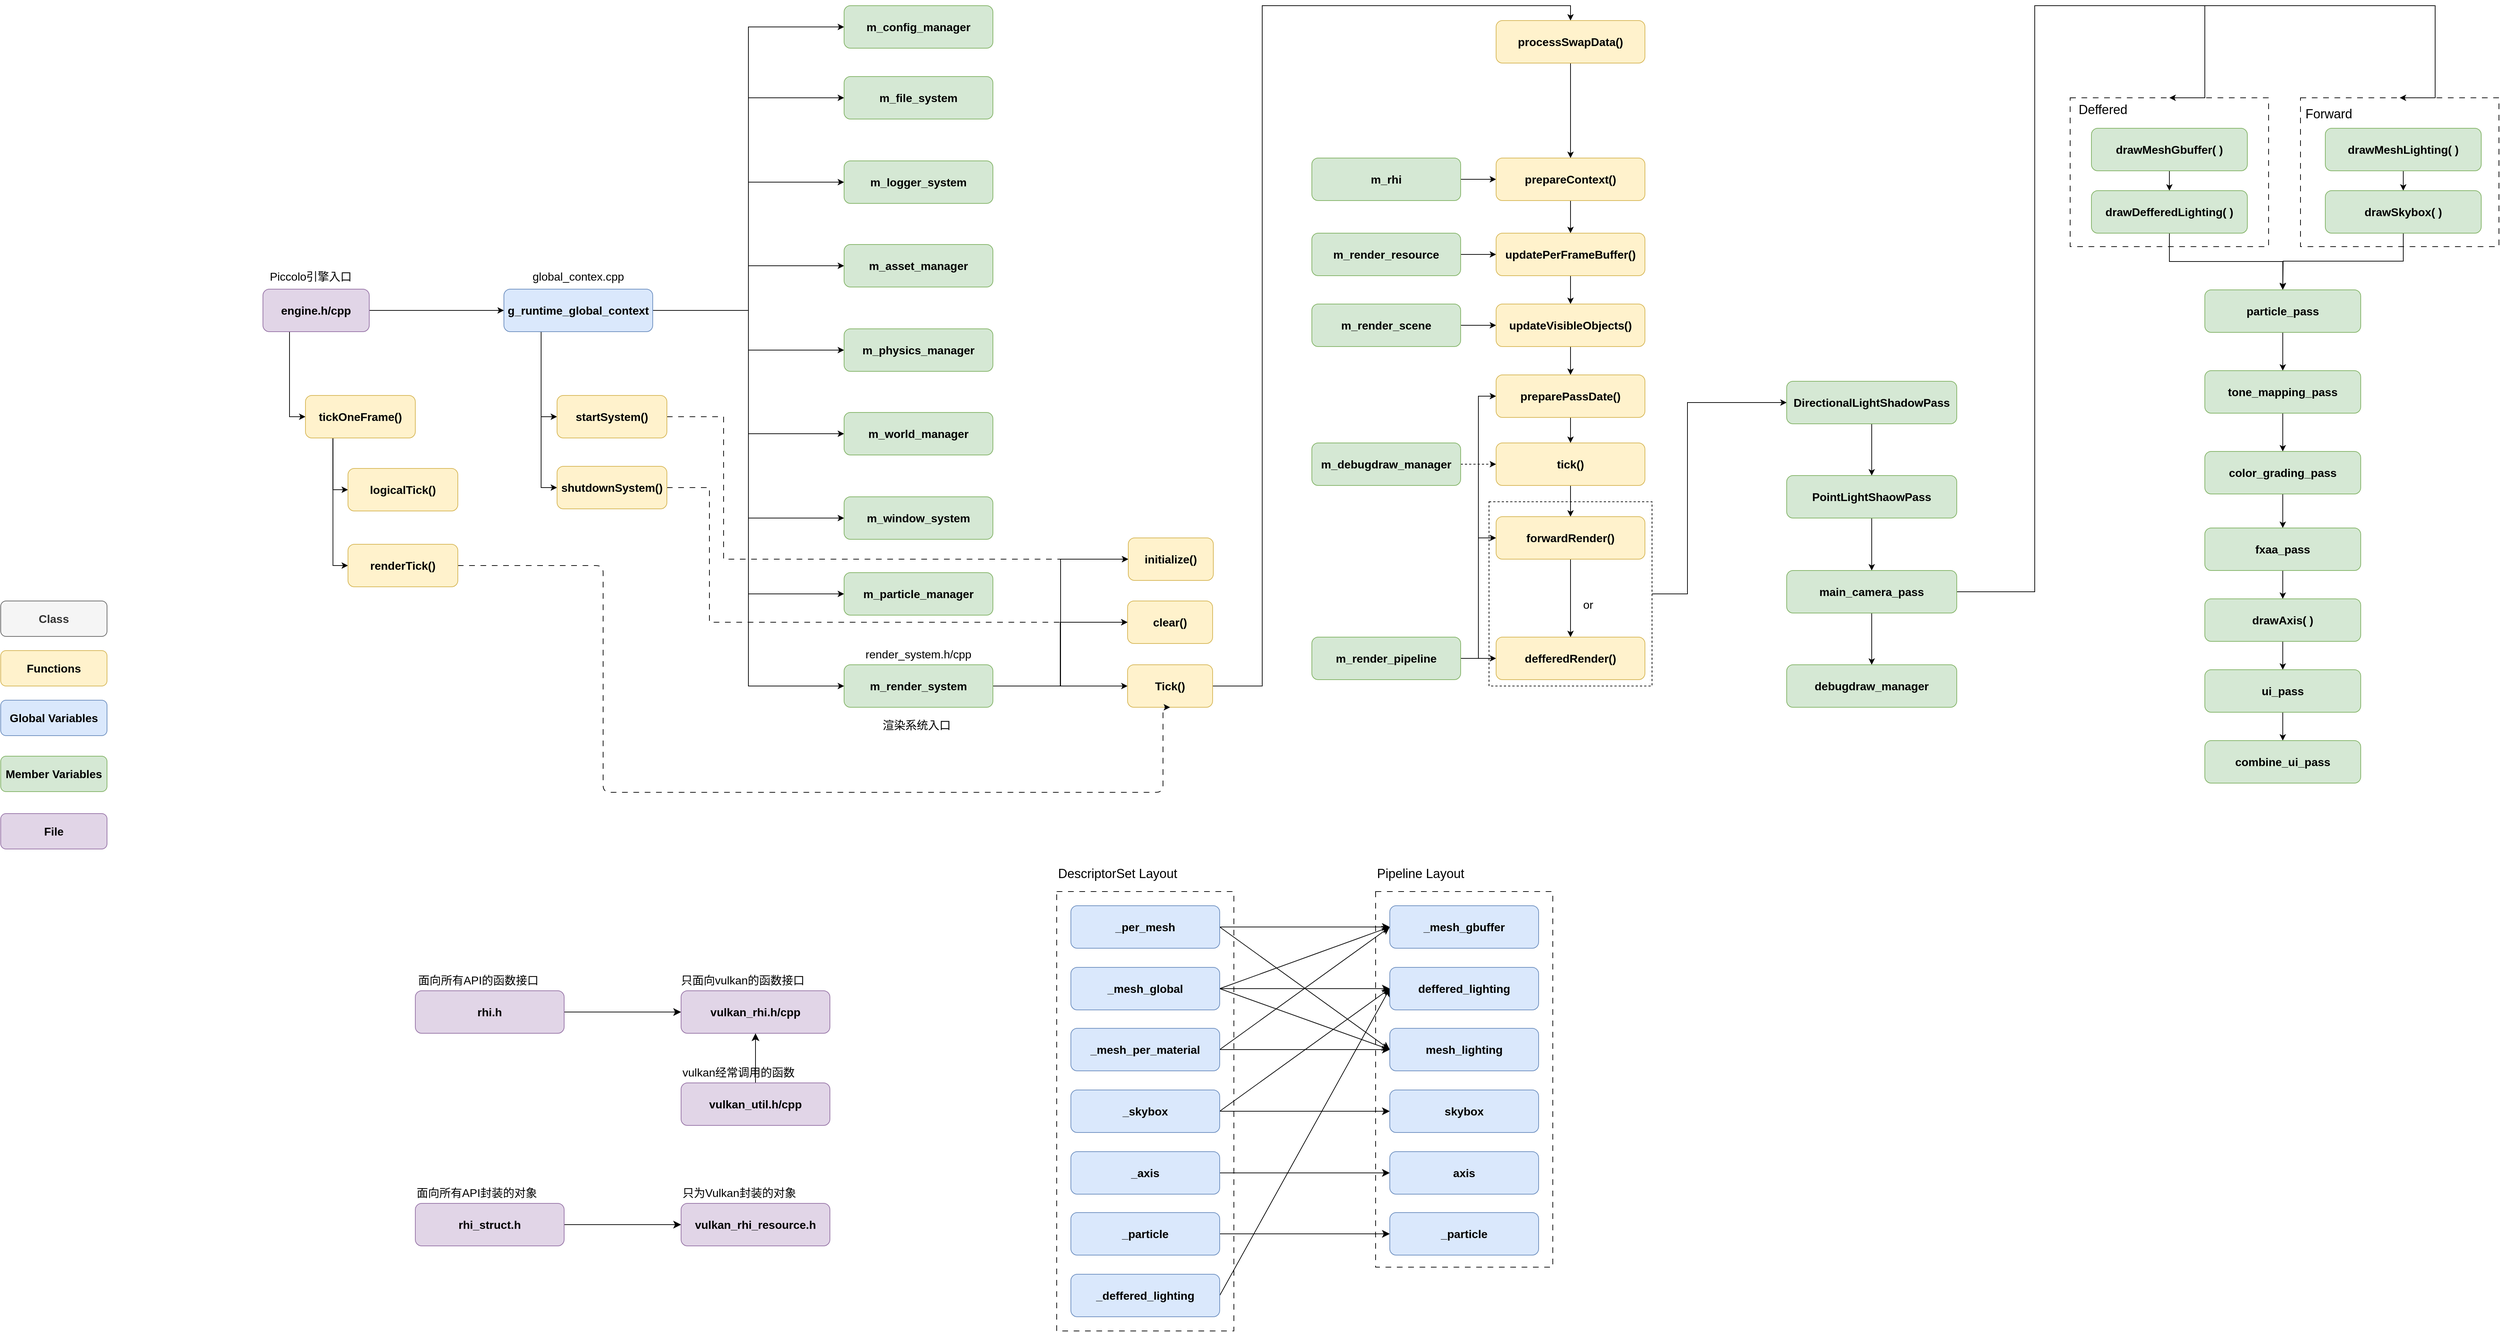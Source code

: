 <mxfile version="22.1.16" type="device">
  <diagram name="第 1 页" id="Am0wH2o192Em77mpzdUW">
    <mxGraphModel dx="1403" dy="1284" grid="1" gridSize="10" guides="1" tooltips="1" connect="1" arrows="1" fold="1" page="1" pageScale="1" pageWidth="827" pageHeight="1169" math="0" shadow="0">
      <root>
        <mxCell id="0" />
        <mxCell id="1" parent="0" />
        <mxCell id="yHAYQrB9C3ZelxVDnKD3-46" value="" style="rounded=0;whiteSpace=wrap;html=1;fontSize=16;fillColor=none;dashed=1;dashPattern=8 8;" parent="1" vertex="1">
          <mxGeometry x="2350" y="240" width="280" height="210" as="geometry" />
        </mxCell>
        <mxCell id="yHAYQrB9C3ZelxVDnKD3-29" value="" style="rounded=0;whiteSpace=wrap;html=1;fontSize=16;fillColor=none;dashed=1;dashPattern=8 8;" parent="1" vertex="1">
          <mxGeometry x="920" y="1360" width="250" height="620" as="geometry" />
        </mxCell>
        <mxCell id="yHAYQrB9C3ZelxVDnKD3-30" value="" style="rounded=0;whiteSpace=wrap;html=1;fontSize=16;fillColor=none;dashed=1;dashPattern=8 8;" parent="1" vertex="1">
          <mxGeometry x="1370" y="1360" width="250" height="530" as="geometry" />
        </mxCell>
        <mxCell id="Qdl7iLAGfhI_xIcnYmAV-102" style="edgeStyle=orthogonalEdgeStyle;rounded=0;orthogonalLoop=1;jettySize=auto;html=1;exitX=1;exitY=0.5;exitDx=0;exitDy=0;entryX=0;entryY=0.5;entryDx=0;entryDy=0;" parent="1" source="Qdl7iLAGfhI_xIcnYmAV-96" target="Qdl7iLAGfhI_xIcnYmAV-97" edge="1">
          <mxGeometry relative="1" as="geometry">
            <Array as="points">
              <mxPoint x="1810" y="940" />
              <mxPoint x="1810" y="670" />
            </Array>
          </mxGeometry>
        </mxCell>
        <mxCell id="Qdl7iLAGfhI_xIcnYmAV-96" value="" style="rounded=0;whiteSpace=wrap;html=1;fillColor=none;dashed=1;" parent="1" vertex="1">
          <mxGeometry x="1530" y="810" width="230" height="260" as="geometry" />
        </mxCell>
        <mxCell id="Qdl7iLAGfhI_xIcnYmAV-6" style="edgeStyle=orthogonalEdgeStyle;rounded=0;orthogonalLoop=1;jettySize=auto;html=1;exitX=1;exitY=0.5;exitDx=0;exitDy=0;entryX=0;entryY=0.5;entryDx=0;entryDy=0;" parent="1" source="Qdl7iLAGfhI_xIcnYmAV-1" target="Qdl7iLAGfhI_xIcnYmAV-5" edge="1">
          <mxGeometry relative="1" as="geometry" />
        </mxCell>
        <mxCell id="Qdl7iLAGfhI_xIcnYmAV-50" style="edgeStyle=orthogonalEdgeStyle;rounded=0;orthogonalLoop=1;jettySize=auto;html=1;exitX=1;exitY=0.5;exitDx=0;exitDy=0;entryX=0;entryY=0.5;entryDx=0;entryDy=0;" parent="1" source="Qdl7iLAGfhI_xIcnYmAV-1" target="Qdl7iLAGfhI_xIcnYmAV-8" edge="1">
          <mxGeometry relative="1" as="geometry" />
        </mxCell>
        <mxCell id="Qdl7iLAGfhI_xIcnYmAV-51" style="edgeStyle=orthogonalEdgeStyle;rounded=0;orthogonalLoop=1;jettySize=auto;html=1;exitX=1;exitY=0.5;exitDx=0;exitDy=0;entryX=0;entryY=0.5;entryDx=0;entryDy=0;" parent="1" source="Qdl7iLAGfhI_xIcnYmAV-1" target="Qdl7iLAGfhI_xIcnYmAV-7" edge="1">
          <mxGeometry relative="1" as="geometry" />
        </mxCell>
        <mxCell id="Qdl7iLAGfhI_xIcnYmAV-1" value="&lt;font style=&quot;font-size: 16px;&quot;&gt;&lt;b&gt;m_render_system&lt;/b&gt;&lt;/font&gt;" style="rounded=1;whiteSpace=wrap;html=1;fillColor=#d5e8d4;strokeColor=#82b366;" parent="1" vertex="1">
          <mxGeometry x="620" y="1040" width="210" height="60" as="geometry" />
        </mxCell>
        <mxCell id="Qdl7iLAGfhI_xIcnYmAV-2" value="&lt;font style=&quot;font-size: 16px;&quot;&gt;&lt;b&gt;Class&lt;/b&gt;&lt;/font&gt;" style="rounded=1;whiteSpace=wrap;html=1;fillColor=#f5f5f5;strokeColor=#666666;fontColor=#333333;" parent="1" vertex="1">
          <mxGeometry x="-570" y="950" width="150" height="50" as="geometry" />
        </mxCell>
        <mxCell id="Qdl7iLAGfhI_xIcnYmAV-3" value="&lt;font style=&quot;font-size: 16px;&quot;&gt;&lt;b&gt;Functions&lt;/b&gt;&lt;/font&gt;" style="rounded=1;whiteSpace=wrap;html=1;fillColor=#fff2cc;strokeColor=#d6b656;" parent="1" vertex="1">
          <mxGeometry x="-570" y="1020" width="150" height="50" as="geometry" />
        </mxCell>
        <mxCell id="Qdl7iLAGfhI_xIcnYmAV-4" value="&lt;font style=&quot;font-size: 16px;&quot;&gt;&lt;b&gt;Global Variables&lt;/b&gt;&lt;/font&gt;" style="rounded=1;whiteSpace=wrap;html=1;fillColor=#dae8fc;strokeColor=#6c8ebf;" parent="1" vertex="1">
          <mxGeometry x="-570" y="1090" width="150" height="50" as="geometry" />
        </mxCell>
        <mxCell id="Qdl7iLAGfhI_xIcnYmAV-57" style="edgeStyle=orthogonalEdgeStyle;rounded=0;orthogonalLoop=1;jettySize=auto;html=1;exitX=1;exitY=0.5;exitDx=0;exitDy=0;entryX=0.5;entryY=0;entryDx=0;entryDy=0;" parent="1" source="Qdl7iLAGfhI_xIcnYmAV-5" target="Qdl7iLAGfhI_xIcnYmAV-56" edge="1">
          <mxGeometry relative="1" as="geometry">
            <Array as="points">
              <mxPoint x="1210" y="1070" />
              <mxPoint x="1210" y="110" />
              <mxPoint x="1645" y="110" />
            </Array>
          </mxGeometry>
        </mxCell>
        <mxCell id="Qdl7iLAGfhI_xIcnYmAV-5" value="&lt;font style=&quot;font-size: 16px;&quot;&gt;&lt;b&gt;Tick()&lt;/b&gt;&lt;/font&gt;" style="rounded=1;whiteSpace=wrap;html=1;fillColor=#fff2cc;strokeColor=#d6b656;" parent="1" vertex="1">
          <mxGeometry x="1020" y="1040" width="120" height="60" as="geometry" />
        </mxCell>
        <mxCell id="Qdl7iLAGfhI_xIcnYmAV-7" value="&lt;font style=&quot;font-size: 16px;&quot;&gt;&lt;b&gt;clear()&lt;/b&gt;&lt;/font&gt;" style="rounded=1;whiteSpace=wrap;html=1;fillColor=#fff2cc;strokeColor=#d6b656;" parent="1" vertex="1">
          <mxGeometry x="1020" y="950" width="120" height="60" as="geometry" />
        </mxCell>
        <mxCell id="Qdl7iLAGfhI_xIcnYmAV-8" value="&lt;font style=&quot;font-size: 16px;&quot;&gt;&lt;b&gt;initialize()&lt;/b&gt;&lt;/font&gt;" style="rounded=1;whiteSpace=wrap;html=1;fillColor=#fff2cc;strokeColor=#d6b656;" parent="1" vertex="1">
          <mxGeometry x="1021" y="861" width="120" height="60" as="geometry" />
        </mxCell>
        <mxCell id="Qdl7iLAGfhI_xIcnYmAV-13" style="edgeStyle=orthogonalEdgeStyle;rounded=0;orthogonalLoop=1;jettySize=auto;html=1;exitX=1;exitY=0.5;exitDx=0;exitDy=0;entryX=0;entryY=0.5;entryDx=0;entryDy=0;" parent="1" source="Qdl7iLAGfhI_xIcnYmAV-11" target="Qdl7iLAGfhI_xIcnYmAV-1" edge="1">
          <mxGeometry relative="1" as="geometry" />
        </mxCell>
        <mxCell id="Qdl7iLAGfhI_xIcnYmAV-27" style="edgeStyle=orthogonalEdgeStyle;rounded=0;orthogonalLoop=1;jettySize=auto;html=1;exitX=1;exitY=0.5;exitDx=0;exitDy=0;entryX=0;entryY=0.5;entryDx=0;entryDy=0;" parent="1" source="Qdl7iLAGfhI_xIcnYmAV-11" target="Qdl7iLAGfhI_xIcnYmAV-24" edge="1">
          <mxGeometry relative="1" as="geometry" />
        </mxCell>
        <mxCell id="Qdl7iLAGfhI_xIcnYmAV-28" style="edgeStyle=orthogonalEdgeStyle;rounded=0;orthogonalLoop=1;jettySize=auto;html=1;exitX=1;exitY=0.5;exitDx=0;exitDy=0;entryX=0;entryY=0.5;entryDx=0;entryDy=0;" parent="1" source="Qdl7iLAGfhI_xIcnYmAV-11" target="Qdl7iLAGfhI_xIcnYmAV-23" edge="1">
          <mxGeometry relative="1" as="geometry" />
        </mxCell>
        <mxCell id="Qdl7iLAGfhI_xIcnYmAV-29" style="edgeStyle=orthogonalEdgeStyle;rounded=0;orthogonalLoop=1;jettySize=auto;html=1;exitX=1;exitY=0.5;exitDx=0;exitDy=0;entryX=0;entryY=0.5;entryDx=0;entryDy=0;" parent="1" source="Qdl7iLAGfhI_xIcnYmAV-11" target="Qdl7iLAGfhI_xIcnYmAV-22" edge="1">
          <mxGeometry relative="1" as="geometry" />
        </mxCell>
        <mxCell id="Qdl7iLAGfhI_xIcnYmAV-30" style="edgeStyle=orthogonalEdgeStyle;rounded=0;orthogonalLoop=1;jettySize=auto;html=1;exitX=1;exitY=0.5;exitDx=0;exitDy=0;entryX=0;entryY=0.5;entryDx=0;entryDy=0;" parent="1" source="Qdl7iLAGfhI_xIcnYmAV-11" target="Qdl7iLAGfhI_xIcnYmAV-21" edge="1">
          <mxGeometry relative="1" as="geometry" />
        </mxCell>
        <mxCell id="Qdl7iLAGfhI_xIcnYmAV-31" style="edgeStyle=orthogonalEdgeStyle;rounded=0;orthogonalLoop=1;jettySize=auto;html=1;exitX=1;exitY=0.5;exitDx=0;exitDy=0;entryX=0;entryY=0.5;entryDx=0;entryDy=0;" parent="1" source="Qdl7iLAGfhI_xIcnYmAV-11" target="Qdl7iLAGfhI_xIcnYmAV-20" edge="1">
          <mxGeometry relative="1" as="geometry" />
        </mxCell>
        <mxCell id="Qdl7iLAGfhI_xIcnYmAV-32" style="edgeStyle=orthogonalEdgeStyle;rounded=0;orthogonalLoop=1;jettySize=auto;html=1;exitX=1;exitY=0.5;exitDx=0;exitDy=0;entryX=0;entryY=0.5;entryDx=0;entryDy=0;" parent="1" source="Qdl7iLAGfhI_xIcnYmAV-11" target="Qdl7iLAGfhI_xIcnYmAV-14" edge="1">
          <mxGeometry relative="1" as="geometry" />
        </mxCell>
        <mxCell id="Qdl7iLAGfhI_xIcnYmAV-33" style="edgeStyle=orthogonalEdgeStyle;rounded=0;orthogonalLoop=1;jettySize=auto;html=1;exitX=1;exitY=0.5;exitDx=0;exitDy=0;entryX=0;entryY=0.5;entryDx=0;entryDy=0;" parent="1" source="Qdl7iLAGfhI_xIcnYmAV-11" target="Qdl7iLAGfhI_xIcnYmAV-19" edge="1">
          <mxGeometry relative="1" as="geometry" />
        </mxCell>
        <mxCell id="Qdl7iLAGfhI_xIcnYmAV-34" style="edgeStyle=orthogonalEdgeStyle;rounded=0;orthogonalLoop=1;jettySize=auto;html=1;exitX=1;exitY=0.5;exitDx=0;exitDy=0;entryX=0;entryY=0.5;entryDx=0;entryDy=0;" parent="1" source="Qdl7iLAGfhI_xIcnYmAV-11" target="Qdl7iLAGfhI_xIcnYmAV-25" edge="1">
          <mxGeometry relative="1" as="geometry">
            <Array as="points">
              <mxPoint x="485" y="540" />
              <mxPoint x="485" y="140" />
            </Array>
          </mxGeometry>
        </mxCell>
        <mxCell id="Qdl7iLAGfhI_xIcnYmAV-36" style="edgeStyle=orthogonalEdgeStyle;rounded=0;orthogonalLoop=1;jettySize=auto;html=1;exitX=0.25;exitY=1;exitDx=0;exitDy=0;entryX=0;entryY=0.5;entryDx=0;entryDy=0;" parent="1" source="Qdl7iLAGfhI_xIcnYmAV-11" target="Qdl7iLAGfhI_xIcnYmAV-35" edge="1">
          <mxGeometry relative="1" as="geometry" />
        </mxCell>
        <mxCell id="Qdl7iLAGfhI_xIcnYmAV-38" style="edgeStyle=orthogonalEdgeStyle;rounded=0;orthogonalLoop=1;jettySize=auto;html=1;exitX=0.25;exitY=1;exitDx=0;exitDy=0;entryX=0;entryY=0.5;entryDx=0;entryDy=0;" parent="1" source="Qdl7iLAGfhI_xIcnYmAV-11" target="Qdl7iLAGfhI_xIcnYmAV-37" edge="1">
          <mxGeometry relative="1" as="geometry" />
        </mxCell>
        <mxCell id="Qdl7iLAGfhI_xIcnYmAV-11" value="&lt;b&gt;&lt;font style=&quot;font-size: 16px;&quot;&gt;g_runtime_global_context&lt;/font&gt;&lt;/b&gt;" style="rounded=1;whiteSpace=wrap;html=1;fillColor=#dae8fc;strokeColor=#6c8ebf;" parent="1" vertex="1">
          <mxGeometry x="140" y="510" width="210" height="60" as="geometry" />
        </mxCell>
        <mxCell id="Qdl7iLAGfhI_xIcnYmAV-14" value="&lt;font style=&quot;font-size: 16px;&quot;&gt;&lt;b&gt;m_logger_system&lt;/b&gt;&lt;/font&gt;" style="rounded=1;whiteSpace=wrap;html=1;fillColor=#d5e8d4;strokeColor=#82b366;" parent="1" vertex="1">
          <mxGeometry x="620" y="329" width="210" height="60" as="geometry" />
        </mxCell>
        <mxCell id="Qdl7iLAGfhI_xIcnYmAV-16" style="edgeStyle=orthogonalEdgeStyle;rounded=0;orthogonalLoop=1;jettySize=auto;html=1;exitX=1;exitY=0.5;exitDx=0;exitDy=0;entryX=0;entryY=0.5;entryDx=0;entryDy=0;" parent="1" source="Qdl7iLAGfhI_xIcnYmAV-15" target="Qdl7iLAGfhI_xIcnYmAV-11" edge="1">
          <mxGeometry relative="1" as="geometry" />
        </mxCell>
        <mxCell id="Qdl7iLAGfhI_xIcnYmAV-41" style="edgeStyle=orthogonalEdgeStyle;rounded=0;orthogonalLoop=1;jettySize=auto;html=1;exitX=0.25;exitY=1;exitDx=0;exitDy=0;entryX=0;entryY=0.5;entryDx=0;entryDy=0;" parent="1" source="Qdl7iLAGfhI_xIcnYmAV-15" target="Qdl7iLAGfhI_xIcnYmAV-40" edge="1">
          <mxGeometry relative="1" as="geometry" />
        </mxCell>
        <mxCell id="Qdl7iLAGfhI_xIcnYmAV-15" value="&lt;font style=&quot;font-size: 16px;&quot;&gt;&lt;b&gt;engine.h/cpp&lt;/b&gt;&lt;/font&gt;" style="rounded=1;whiteSpace=wrap;html=1;fillColor=#e1d5e7;strokeColor=#9673a6;" parent="1" vertex="1">
          <mxGeometry x="-200" y="510" width="150" height="60" as="geometry" />
        </mxCell>
        <mxCell id="Qdl7iLAGfhI_xIcnYmAV-17" value="&lt;font style=&quot;font-size: 16px;&quot;&gt;global_contex.cpp&lt;/font&gt;" style="text;html=1;strokeColor=none;fillColor=none;align=center;verticalAlign=middle;whiteSpace=wrap;rounded=0;" parent="1" vertex="1">
          <mxGeometry x="215" y="477" width="60" height="30" as="geometry" />
        </mxCell>
        <mxCell id="Qdl7iLAGfhI_xIcnYmAV-18" value="&lt;span style=&quot;font-size: 16px;&quot;&gt;Piccolo引擎入口&lt;/span&gt;" style="text;html=1;strokeColor=none;fillColor=none;align=center;verticalAlign=middle;whiteSpace=wrap;rounded=0;" parent="1" vertex="1">
          <mxGeometry x="-200" y="477" width="135" height="30" as="geometry" />
        </mxCell>
        <mxCell id="Qdl7iLAGfhI_xIcnYmAV-19" value="&lt;font style=&quot;font-size: 16px;&quot;&gt;&lt;b&gt;m_file_system&lt;/b&gt;&lt;/font&gt;" style="rounded=1;whiteSpace=wrap;html=1;fillColor=#d5e8d4;strokeColor=#82b366;" parent="1" vertex="1">
          <mxGeometry x="620" y="210" width="210" height="60" as="geometry" />
        </mxCell>
        <mxCell id="Qdl7iLAGfhI_xIcnYmAV-20" value="&lt;font style=&quot;font-size: 16px;&quot;&gt;&lt;b&gt;m_asset_manager&lt;/b&gt;&lt;/font&gt;" style="rounded=1;whiteSpace=wrap;html=1;fillColor=#d5e8d4;strokeColor=#82b366;" parent="1" vertex="1">
          <mxGeometry x="620" y="447" width="210" height="60" as="geometry" />
        </mxCell>
        <mxCell id="Qdl7iLAGfhI_xIcnYmAV-21" value="&lt;font style=&quot;font-size: 16px;&quot;&gt;&lt;b&gt;m_physics_manager&lt;/b&gt;&lt;/font&gt;" style="rounded=1;whiteSpace=wrap;html=1;fillColor=#d5e8d4;strokeColor=#82b366;" parent="1" vertex="1">
          <mxGeometry x="620" y="566" width="210" height="60" as="geometry" />
        </mxCell>
        <mxCell id="Qdl7iLAGfhI_xIcnYmAV-22" value="&lt;font style=&quot;font-size: 16px;&quot;&gt;&lt;b&gt;m_world_manager&lt;/b&gt;&lt;/font&gt;" style="rounded=1;whiteSpace=wrap;html=1;fillColor=#d5e8d4;strokeColor=#82b366;" parent="1" vertex="1">
          <mxGeometry x="620" y="684" width="210" height="60" as="geometry" />
        </mxCell>
        <mxCell id="Qdl7iLAGfhI_xIcnYmAV-23" value="&lt;font style=&quot;font-size: 16px;&quot;&gt;&lt;b&gt;m_window_system&lt;/b&gt;&lt;/font&gt;" style="rounded=1;whiteSpace=wrap;html=1;fillColor=#d5e8d4;strokeColor=#82b366;" parent="1" vertex="1">
          <mxGeometry x="620" y="803" width="210" height="60" as="geometry" />
        </mxCell>
        <mxCell id="Qdl7iLAGfhI_xIcnYmAV-24" value="&lt;span style=&quot;font-size: 16px;&quot;&gt;&lt;b&gt;m_particle_manager&lt;/b&gt;&lt;/span&gt;" style="rounded=1;whiteSpace=wrap;html=1;fillColor=#d5e8d4;strokeColor=#82b366;" parent="1" vertex="1">
          <mxGeometry x="620" y="910" width="210" height="60" as="geometry" />
        </mxCell>
        <mxCell id="Qdl7iLAGfhI_xIcnYmAV-25" value="&lt;font style=&quot;font-size: 16px;&quot;&gt;&lt;b&gt;m_config_manager&lt;/b&gt;&lt;/font&gt;" style="rounded=1;whiteSpace=wrap;html=1;fillColor=#d5e8d4;strokeColor=#82b366;" parent="1" vertex="1">
          <mxGeometry x="620" y="110" width="210" height="60" as="geometry" />
        </mxCell>
        <mxCell id="Qdl7iLAGfhI_xIcnYmAV-26" value="&lt;span style=&quot;font-size: 16px;&quot;&gt;渲染系统入口&lt;/span&gt;" style="text;html=1;strokeColor=none;fillColor=none;align=center;verticalAlign=middle;whiteSpace=wrap;rounded=0;" parent="1" vertex="1">
          <mxGeometry x="660" y="1110" width="125" height="30" as="geometry" />
        </mxCell>
        <mxCell id="Qdl7iLAGfhI_xIcnYmAV-48" style="edgeStyle=orthogonalEdgeStyle;rounded=0;orthogonalLoop=1;jettySize=auto;html=1;exitX=1;exitY=0.5;exitDx=0;exitDy=0;entryX=0;entryY=0.5;entryDx=0;entryDy=0;dashed=1;dashPattern=8 8;" parent="1" source="Qdl7iLAGfhI_xIcnYmAV-35" target="Qdl7iLAGfhI_xIcnYmAV-8" edge="1">
          <mxGeometry relative="1" as="geometry">
            <Array as="points">
              <mxPoint x="450" y="690" />
              <mxPoint x="450" y="891" />
            </Array>
          </mxGeometry>
        </mxCell>
        <mxCell id="Qdl7iLAGfhI_xIcnYmAV-35" value="&lt;font style=&quot;font-size: 16px;&quot;&gt;&lt;b&gt;startSystem()&lt;/b&gt;&lt;/font&gt;" style="rounded=1;whiteSpace=wrap;html=1;fillColor=#fff2cc;strokeColor=#d6b656;" parent="1" vertex="1">
          <mxGeometry x="215" y="660" width="155" height="60" as="geometry" />
        </mxCell>
        <mxCell id="Qdl7iLAGfhI_xIcnYmAV-49" style="edgeStyle=orthogonalEdgeStyle;rounded=0;orthogonalLoop=1;jettySize=auto;html=1;exitX=1;exitY=0.5;exitDx=0;exitDy=0;entryX=0;entryY=0.5;entryDx=0;entryDy=0;dashed=1;dashPattern=8 8;" parent="1" source="Qdl7iLAGfhI_xIcnYmAV-37" target="Qdl7iLAGfhI_xIcnYmAV-7" edge="1">
          <mxGeometry relative="1" as="geometry">
            <Array as="points">
              <mxPoint x="430" y="790" />
              <mxPoint x="430" y="980" />
            </Array>
          </mxGeometry>
        </mxCell>
        <mxCell id="Qdl7iLAGfhI_xIcnYmAV-37" value="&lt;font style=&quot;font-size: 16px;&quot;&gt;&lt;b&gt;shutdownSystem()&lt;/b&gt;&lt;/font&gt;" style="rounded=1;whiteSpace=wrap;html=1;fillColor=#fff2cc;strokeColor=#d6b656;" parent="1" vertex="1">
          <mxGeometry x="215" y="760" width="155" height="60" as="geometry" />
        </mxCell>
        <mxCell id="Qdl7iLAGfhI_xIcnYmAV-44" style="edgeStyle=orthogonalEdgeStyle;rounded=0;orthogonalLoop=1;jettySize=auto;html=1;exitX=0.25;exitY=1;exitDx=0;exitDy=0;entryX=0;entryY=0.5;entryDx=0;entryDy=0;" parent="1" source="Qdl7iLAGfhI_xIcnYmAV-40" target="Qdl7iLAGfhI_xIcnYmAV-42" edge="1">
          <mxGeometry relative="1" as="geometry" />
        </mxCell>
        <mxCell id="Qdl7iLAGfhI_xIcnYmAV-45" style="edgeStyle=orthogonalEdgeStyle;rounded=0;orthogonalLoop=1;jettySize=auto;html=1;exitX=0.25;exitY=1;exitDx=0;exitDy=0;entryX=0;entryY=0.5;entryDx=0;entryDy=0;" parent="1" source="Qdl7iLAGfhI_xIcnYmAV-40" target="Qdl7iLAGfhI_xIcnYmAV-43" edge="1">
          <mxGeometry relative="1" as="geometry" />
        </mxCell>
        <mxCell id="Qdl7iLAGfhI_xIcnYmAV-40" value="&lt;span style=&quot;font-size: 16px;&quot;&gt;&lt;b&gt;tickOneFrame()&lt;/b&gt;&lt;/span&gt;" style="rounded=1;whiteSpace=wrap;html=1;fillColor=#fff2cc;strokeColor=#d6b656;" parent="1" vertex="1">
          <mxGeometry x="-140" y="660" width="155" height="60" as="geometry" />
        </mxCell>
        <mxCell id="Qdl7iLAGfhI_xIcnYmAV-42" value="&lt;span style=&quot;font-size: 16px;&quot;&gt;&lt;b&gt;logicalTick()&lt;/b&gt;&lt;/span&gt;" style="rounded=1;whiteSpace=wrap;html=1;fillColor=#fff2cc;strokeColor=#d6b656;" parent="1" vertex="1">
          <mxGeometry x="-80" y="763" width="155" height="60" as="geometry" />
        </mxCell>
        <mxCell id="Qdl7iLAGfhI_xIcnYmAV-47" style="edgeStyle=orthogonalEdgeStyle;rounded=1;orthogonalLoop=1;jettySize=auto;html=1;exitX=1;exitY=0.5;exitDx=0;exitDy=0;entryX=0.5;entryY=1;entryDx=0;entryDy=0;dashed=1;dashPattern=8 8;" parent="1" source="Qdl7iLAGfhI_xIcnYmAV-43" target="Qdl7iLAGfhI_xIcnYmAV-5" edge="1">
          <mxGeometry relative="1" as="geometry">
            <Array as="points">
              <mxPoint x="280" y="900" />
              <mxPoint x="280" y="1220" />
              <mxPoint x="1070" y="1220" />
            </Array>
          </mxGeometry>
        </mxCell>
        <mxCell id="Qdl7iLAGfhI_xIcnYmAV-43" value="&lt;span style=&quot;font-size: 16px;&quot;&gt;&lt;b&gt;renderTick()&lt;/b&gt;&lt;/span&gt;" style="rounded=1;whiteSpace=wrap;html=1;fillColor=#fff2cc;strokeColor=#d6b656;" parent="1" vertex="1">
          <mxGeometry x="-80" y="870" width="155" height="60" as="geometry" />
        </mxCell>
        <mxCell id="Qdl7iLAGfhI_xIcnYmAV-52" value="&lt;font style=&quot;font-size: 16px;&quot;&gt;&lt;b&gt;Member Variables&lt;/b&gt;&lt;/font&gt;" style="rounded=1;whiteSpace=wrap;html=1;fillColor=#d5e8d4;strokeColor=#82b366;" parent="1" vertex="1">
          <mxGeometry x="-570" y="1169" width="150" height="50" as="geometry" />
        </mxCell>
        <mxCell id="Qdl7iLAGfhI_xIcnYmAV-53" value="&lt;font style=&quot;font-size: 16px;&quot;&gt;render_system.h/cpp&lt;/font&gt;" style="text;html=1;strokeColor=none;fillColor=none;align=center;verticalAlign=middle;whiteSpace=wrap;rounded=0;" parent="1" vertex="1">
          <mxGeometry x="695" y="1010" width="60" height="30" as="geometry" />
        </mxCell>
        <mxCell id="Qdl7iLAGfhI_xIcnYmAV-74" style="edgeStyle=orthogonalEdgeStyle;rounded=0;orthogonalLoop=1;jettySize=auto;html=1;exitX=1;exitY=0.5;exitDx=0;exitDy=0;entryX=0;entryY=0.5;entryDx=0;entryDy=0;" parent="1" source="Qdl7iLAGfhI_xIcnYmAV-55" target="Qdl7iLAGfhI_xIcnYmAV-66" edge="1">
          <mxGeometry relative="1" as="geometry" />
        </mxCell>
        <mxCell id="Qdl7iLAGfhI_xIcnYmAV-55" value="&lt;font style=&quot;font-size: 16px;&quot;&gt;&lt;b&gt;m_rhi&lt;/b&gt;&lt;/font&gt;" style="rounded=1;whiteSpace=wrap;html=1;fillColor=#d5e8d4;strokeColor=#82b366;flipH=1;" parent="1" vertex="1">
          <mxGeometry x="1280" y="325" width="210" height="60" as="geometry" />
        </mxCell>
        <mxCell id="Qdl7iLAGfhI_xIcnYmAV-83" style="edgeStyle=orthogonalEdgeStyle;rounded=0;orthogonalLoop=1;jettySize=auto;html=1;exitX=0.5;exitY=1;exitDx=0;exitDy=0;entryX=0.5;entryY=0;entryDx=0;entryDy=0;" parent="1" source="Qdl7iLAGfhI_xIcnYmAV-56" target="Qdl7iLAGfhI_xIcnYmAV-66" edge="1">
          <mxGeometry relative="1" as="geometry" />
        </mxCell>
        <mxCell id="Qdl7iLAGfhI_xIcnYmAV-56" value="&lt;font style=&quot;font-size: 16px;&quot;&gt;&lt;b&gt;processSwapData()&lt;/b&gt;&lt;/font&gt;" style="rounded=1;whiteSpace=wrap;html=1;fillColor=#fff2cc;strokeColor=#d6b656;" parent="1" vertex="1">
          <mxGeometry x="1540" y="131" width="210" height="60" as="geometry" />
        </mxCell>
        <mxCell id="Qdl7iLAGfhI_xIcnYmAV-75" style="edgeStyle=orthogonalEdgeStyle;rounded=0;orthogonalLoop=1;jettySize=auto;html=1;exitX=1;exitY=0.5;exitDx=0;exitDy=0;entryX=0;entryY=0.5;entryDx=0;entryDy=0;" parent="1" source="Qdl7iLAGfhI_xIcnYmAV-59" target="Qdl7iLAGfhI_xIcnYmAV-67" edge="1">
          <mxGeometry relative="1" as="geometry" />
        </mxCell>
        <mxCell id="Qdl7iLAGfhI_xIcnYmAV-59" value="&lt;font style=&quot;font-size: 16px;&quot;&gt;&lt;b&gt;m_render_resource&lt;/b&gt;&lt;/font&gt;" style="rounded=1;whiteSpace=wrap;html=1;fillColor=#d5e8d4;strokeColor=#82b366;flipH=0;" parent="1" vertex="1">
          <mxGeometry x="1280" y="431" width="210" height="60" as="geometry" />
        </mxCell>
        <mxCell id="Qdl7iLAGfhI_xIcnYmAV-76" style="edgeStyle=orthogonalEdgeStyle;rounded=0;orthogonalLoop=1;jettySize=auto;html=1;exitX=1;exitY=0.5;exitDx=0;exitDy=0;entryX=0;entryY=0.5;entryDx=0;entryDy=0;" parent="1" source="Qdl7iLAGfhI_xIcnYmAV-60" target="Qdl7iLAGfhI_xIcnYmAV-68" edge="1">
          <mxGeometry relative="1" as="geometry" />
        </mxCell>
        <mxCell id="Qdl7iLAGfhI_xIcnYmAV-60" value="&lt;font style=&quot;font-size: 16px;&quot;&gt;&lt;b&gt;m_render_scene&lt;/b&gt;&lt;/font&gt;" style="rounded=1;whiteSpace=wrap;html=1;fillColor=#d5e8d4;strokeColor=#82b366;" parent="1" vertex="1">
          <mxGeometry x="1280" y="531" width="210" height="60" as="geometry" />
        </mxCell>
        <mxCell id="Qdl7iLAGfhI_xIcnYmAV-78" style="edgeStyle=orthogonalEdgeStyle;rounded=0;orthogonalLoop=1;jettySize=auto;html=1;exitX=1;exitY=0.5;exitDx=0;exitDy=0;entryX=0;entryY=0.5;entryDx=0;entryDy=0;" parent="1" source="Qdl7iLAGfhI_xIcnYmAV-61" target="Qdl7iLAGfhI_xIcnYmAV-73" edge="1">
          <mxGeometry relative="1" as="geometry" />
        </mxCell>
        <mxCell id="Qdl7iLAGfhI_xIcnYmAV-81" style="edgeStyle=orthogonalEdgeStyle;rounded=0;orthogonalLoop=1;jettySize=auto;html=1;exitX=1;exitY=0.5;exitDx=0;exitDy=0;entryX=0;entryY=0.5;entryDx=0;entryDy=0;" parent="1" source="Qdl7iLAGfhI_xIcnYmAV-61" target="Qdl7iLAGfhI_xIcnYmAV-80" edge="1">
          <mxGeometry relative="1" as="geometry" />
        </mxCell>
        <mxCell id="Qdl7iLAGfhI_xIcnYmAV-82" style="edgeStyle=orthogonalEdgeStyle;rounded=0;orthogonalLoop=1;jettySize=auto;html=1;exitX=1;exitY=0.5;exitDx=0;exitDy=0;entryX=0;entryY=0.5;entryDx=0;entryDy=0;" parent="1" source="Qdl7iLAGfhI_xIcnYmAV-61" target="Qdl7iLAGfhI_xIcnYmAV-79" edge="1">
          <mxGeometry relative="1" as="geometry" />
        </mxCell>
        <mxCell id="Qdl7iLAGfhI_xIcnYmAV-61" value="&lt;font style=&quot;font-size: 16px;&quot;&gt;&lt;b&gt;m_render_pipeline&lt;/b&gt;&lt;/font&gt;" style="rounded=1;whiteSpace=wrap;html=1;fillColor=#d5e8d4;strokeColor=#82b366;" parent="1" vertex="1">
          <mxGeometry x="1280" y="1001" width="210" height="60" as="geometry" />
        </mxCell>
        <mxCell id="Qdl7iLAGfhI_xIcnYmAV-84" style="edgeStyle=orthogonalEdgeStyle;rounded=0;orthogonalLoop=1;jettySize=auto;html=1;exitX=0.5;exitY=1;exitDx=0;exitDy=0;entryX=0.5;entryY=0;entryDx=0;entryDy=0;" parent="1" source="Qdl7iLAGfhI_xIcnYmAV-66" target="Qdl7iLAGfhI_xIcnYmAV-67" edge="1">
          <mxGeometry relative="1" as="geometry" />
        </mxCell>
        <mxCell id="Qdl7iLAGfhI_xIcnYmAV-66" value="&lt;font style=&quot;font-size: 16px;&quot;&gt;&lt;b&gt;prepareContext()&lt;/b&gt;&lt;/font&gt;" style="rounded=1;whiteSpace=wrap;html=1;fillColor=#fff2cc;strokeColor=#d6b656;flipH=1;" parent="1" vertex="1">
          <mxGeometry x="1540" y="325" width="210" height="60" as="geometry" />
        </mxCell>
        <mxCell id="Qdl7iLAGfhI_xIcnYmAV-85" style="edgeStyle=orthogonalEdgeStyle;rounded=0;orthogonalLoop=1;jettySize=auto;html=1;exitX=0.5;exitY=1;exitDx=0;exitDy=0;entryX=0.5;entryY=0;entryDx=0;entryDy=0;" parent="1" source="Qdl7iLAGfhI_xIcnYmAV-67" target="Qdl7iLAGfhI_xIcnYmAV-68" edge="1">
          <mxGeometry relative="1" as="geometry" />
        </mxCell>
        <mxCell id="Qdl7iLAGfhI_xIcnYmAV-67" value="&lt;font style=&quot;font-size: 16px;&quot;&gt;&lt;b&gt;updatePerFrameBuffer()&lt;/b&gt;&lt;/font&gt;" style="rounded=1;whiteSpace=wrap;html=1;fillColor=#fff2cc;strokeColor=#d6b656;flipH=0;" parent="1" vertex="1">
          <mxGeometry x="1540" y="431" width="210" height="60" as="geometry" />
        </mxCell>
        <mxCell id="Qdl7iLAGfhI_xIcnYmAV-86" style="edgeStyle=orthogonalEdgeStyle;rounded=0;orthogonalLoop=1;jettySize=auto;html=1;exitX=0.5;exitY=1;exitDx=0;exitDy=0;entryX=0.5;entryY=0;entryDx=0;entryDy=0;" parent="1" source="Qdl7iLAGfhI_xIcnYmAV-68" target="Qdl7iLAGfhI_xIcnYmAV-73" edge="1">
          <mxGeometry relative="1" as="geometry" />
        </mxCell>
        <mxCell id="Qdl7iLAGfhI_xIcnYmAV-68" value="&lt;font style=&quot;font-size: 16px;&quot;&gt;&lt;b&gt;updateVisibleObjects()&lt;/b&gt;&lt;/font&gt;" style="rounded=1;whiteSpace=wrap;html=1;fillColor=#fff2cc;strokeColor=#d6b656;" parent="1" vertex="1">
          <mxGeometry x="1540" y="531" width="210" height="60" as="geometry" />
        </mxCell>
        <mxCell id="Qdl7iLAGfhI_xIcnYmAV-77" style="edgeStyle=orthogonalEdgeStyle;rounded=0;orthogonalLoop=1;jettySize=auto;html=1;exitX=1;exitY=0.5;exitDx=0;exitDy=0;entryX=0;entryY=0.5;entryDx=0;entryDy=0;dashed=1;" parent="1" source="Qdl7iLAGfhI_xIcnYmAV-69" target="Qdl7iLAGfhI_xIcnYmAV-72" edge="1">
          <mxGeometry relative="1" as="geometry" />
        </mxCell>
        <mxCell id="Qdl7iLAGfhI_xIcnYmAV-69" value="&lt;font style=&quot;font-size: 16px;&quot;&gt;&lt;b&gt;m_debugdraw_manager&lt;/b&gt;&lt;/font&gt;" style="rounded=1;whiteSpace=wrap;html=1;fillColor=#d5e8d4;strokeColor=#82b366;" parent="1" vertex="1">
          <mxGeometry x="1280" y="727" width="210" height="60" as="geometry" />
        </mxCell>
        <mxCell id="Qdl7iLAGfhI_xIcnYmAV-93" style="edgeStyle=orthogonalEdgeStyle;rounded=0;orthogonalLoop=1;jettySize=auto;html=1;exitX=0.5;exitY=1;exitDx=0;exitDy=0;entryX=0.5;entryY=0;entryDx=0;entryDy=0;" parent="1" source="Qdl7iLAGfhI_xIcnYmAV-72" target="Qdl7iLAGfhI_xIcnYmAV-79" edge="1">
          <mxGeometry relative="1" as="geometry" />
        </mxCell>
        <mxCell id="Qdl7iLAGfhI_xIcnYmAV-72" value="&lt;font style=&quot;font-size: 16px;&quot;&gt;&lt;b&gt;tick()&lt;/b&gt;&lt;/font&gt;" style="rounded=1;whiteSpace=wrap;html=1;fillColor=#fff2cc;strokeColor=#d6b656;" parent="1" vertex="1">
          <mxGeometry x="1540" y="727" width="210" height="60" as="geometry" />
        </mxCell>
        <mxCell id="Qdl7iLAGfhI_xIcnYmAV-87" style="edgeStyle=orthogonalEdgeStyle;rounded=0;orthogonalLoop=1;jettySize=auto;html=1;exitX=0.5;exitY=1;exitDx=0;exitDy=0;entryX=0.5;entryY=0;entryDx=0;entryDy=0;" parent="1" source="Qdl7iLAGfhI_xIcnYmAV-73" target="Qdl7iLAGfhI_xIcnYmAV-72" edge="1">
          <mxGeometry relative="1" as="geometry" />
        </mxCell>
        <mxCell id="Qdl7iLAGfhI_xIcnYmAV-73" value="&lt;span style=&quot;font-size: 16px;&quot;&gt;&lt;b&gt;preparePassDate()&lt;/b&gt;&lt;/span&gt;" style="rounded=1;whiteSpace=wrap;html=1;fillColor=#fff2cc;strokeColor=#d6b656;" parent="1" vertex="1">
          <mxGeometry x="1540" y="631" width="210" height="60" as="geometry" />
        </mxCell>
        <mxCell id="Qdl7iLAGfhI_xIcnYmAV-94" style="edgeStyle=orthogonalEdgeStyle;rounded=0;orthogonalLoop=1;jettySize=auto;html=1;exitX=0.5;exitY=1;exitDx=0;exitDy=0;entryX=0.5;entryY=0;entryDx=0;entryDy=0;" parent="1" source="Qdl7iLAGfhI_xIcnYmAV-79" target="Qdl7iLAGfhI_xIcnYmAV-80" edge="1">
          <mxGeometry relative="1" as="geometry" />
        </mxCell>
        <mxCell id="Qdl7iLAGfhI_xIcnYmAV-79" value="&lt;span style=&quot;font-size: 16px;&quot;&gt;&lt;b&gt;forwardRender()&lt;/b&gt;&lt;/span&gt;" style="rounded=1;whiteSpace=wrap;html=1;fillColor=#fff2cc;strokeColor=#d6b656;" parent="1" vertex="1">
          <mxGeometry x="1540" y="831" width="210" height="60" as="geometry" />
        </mxCell>
        <mxCell id="Qdl7iLAGfhI_xIcnYmAV-80" value="&lt;font style=&quot;font-size: 16px;&quot;&gt;&lt;b&gt;defferedRender()&lt;/b&gt;&lt;/font&gt;" style="rounded=1;whiteSpace=wrap;html=1;fillColor=#fff2cc;strokeColor=#d6b656;" parent="1" vertex="1">
          <mxGeometry x="1540" y="1001" width="210" height="60" as="geometry" />
        </mxCell>
        <mxCell id="Qdl7iLAGfhI_xIcnYmAV-92" value="&lt;font style=&quot;font-size: 16px;&quot;&gt;or&lt;br&gt;&lt;/font&gt;" style="text;html=1;strokeColor=none;fillColor=none;align=center;verticalAlign=middle;whiteSpace=wrap;rounded=0;" parent="1" vertex="1">
          <mxGeometry x="1640" y="940" width="60" height="30" as="geometry" />
        </mxCell>
        <mxCell id="Qdl7iLAGfhI_xIcnYmAV-107" style="edgeStyle=orthogonalEdgeStyle;rounded=0;orthogonalLoop=1;jettySize=auto;html=1;exitX=0.5;exitY=1;exitDx=0;exitDy=0;entryX=0.5;entryY=0;entryDx=0;entryDy=0;" parent="1" source="Qdl7iLAGfhI_xIcnYmAV-97" target="Qdl7iLAGfhI_xIcnYmAV-98" edge="1">
          <mxGeometry relative="1" as="geometry" />
        </mxCell>
        <mxCell id="Qdl7iLAGfhI_xIcnYmAV-97" value="&lt;span style=&quot;font-size: 16px;&quot;&gt;&lt;b&gt;DirectionalLightShadowPass&lt;/b&gt;&lt;/span&gt;" style="rounded=1;whiteSpace=wrap;html=1;fillColor=#d5e8d4;strokeColor=#82b366;flipV=1;" parent="1" vertex="1">
          <mxGeometry x="1950" y="640" width="240" height="60" as="geometry" />
        </mxCell>
        <mxCell id="Qdl7iLAGfhI_xIcnYmAV-108" style="edgeStyle=orthogonalEdgeStyle;rounded=0;orthogonalLoop=1;jettySize=auto;html=1;exitX=0.5;exitY=1;exitDx=0;exitDy=0;entryX=0.5;entryY=0;entryDx=0;entryDy=0;" parent="1" source="Qdl7iLAGfhI_xIcnYmAV-98" target="Qdl7iLAGfhI_xIcnYmAV-99" edge="1">
          <mxGeometry relative="1" as="geometry" />
        </mxCell>
        <mxCell id="Qdl7iLAGfhI_xIcnYmAV-98" value="&lt;span style=&quot;font-size: 16px;&quot;&gt;&lt;b&gt;PointLightShaowPass&lt;/b&gt;&lt;/span&gt;" style="rounded=1;whiteSpace=wrap;html=1;fillColor=#d5e8d4;strokeColor=#82b366;flipV=1;" parent="1" vertex="1">
          <mxGeometry x="1950" y="773" width="240" height="60" as="geometry" />
        </mxCell>
        <mxCell id="Qdl7iLAGfhI_xIcnYmAV-109" style="edgeStyle=orthogonalEdgeStyle;rounded=0;orthogonalLoop=1;jettySize=auto;html=1;exitX=0.5;exitY=1;exitDx=0;exitDy=0;entryX=0.5;entryY=0;entryDx=0;entryDy=0;" parent="1" source="Qdl7iLAGfhI_xIcnYmAV-99" target="Qdl7iLAGfhI_xIcnYmAV-100" edge="1">
          <mxGeometry relative="1" as="geometry" />
        </mxCell>
        <mxCell id="OIsqS4VPK4oWSXmHvmEe-6" style="edgeStyle=orthogonalEdgeStyle;rounded=0;orthogonalLoop=1;jettySize=auto;html=1;exitX=1;exitY=0.5;exitDx=0;exitDy=0;entryX=0.5;entryY=0;entryDx=0;entryDy=0;" parent="1" source="Qdl7iLAGfhI_xIcnYmAV-99" target="yHAYQrB9C3ZelxVDnKD3-46" edge="1">
          <mxGeometry relative="1" as="geometry">
            <Array as="points">
              <mxPoint x="2300" y="937" />
              <mxPoint x="2300" y="110" />
              <mxPoint x="2540" y="110" />
            </Array>
          </mxGeometry>
        </mxCell>
        <mxCell id="OIsqS4VPK4oWSXmHvmEe-7" style="edgeStyle=orthogonalEdgeStyle;rounded=0;orthogonalLoop=1;jettySize=auto;html=1;exitX=1;exitY=0.5;exitDx=0;exitDy=0;entryX=0.5;entryY=0;entryDx=0;entryDy=0;" parent="1" source="Qdl7iLAGfhI_xIcnYmAV-99" target="pEqh-E6jFmeCIz5NGv_O-1" edge="1">
          <mxGeometry relative="1" as="geometry">
            <Array as="points">
              <mxPoint x="2300" y="937" />
              <mxPoint x="2300" y="110" />
              <mxPoint x="2865" y="110" />
            </Array>
          </mxGeometry>
        </mxCell>
        <mxCell id="Qdl7iLAGfhI_xIcnYmAV-99" value="&lt;span style=&quot;font-size: 16px;&quot;&gt;&lt;b&gt;main_camera_pass&lt;/b&gt;&lt;/span&gt;" style="rounded=1;whiteSpace=wrap;html=1;fillColor=#d5e8d4;strokeColor=#82b366;flipV=1;" parent="1" vertex="1">
          <mxGeometry x="1950" y="907" width="240" height="60" as="geometry" />
        </mxCell>
        <mxCell id="Qdl7iLAGfhI_xIcnYmAV-100" value="&lt;span style=&quot;font-size: 16px;&quot;&gt;&lt;b&gt;debugdraw_manager&lt;/b&gt;&lt;/span&gt;" style="rounded=1;whiteSpace=wrap;html=1;fillColor=#d5e8d4;strokeColor=#82b366;flipV=1;" parent="1" vertex="1">
          <mxGeometry x="1950" y="1040" width="240" height="60" as="geometry" />
        </mxCell>
        <mxCell id="Qdl7iLAGfhI_xIcnYmAV-116" style="edgeStyle=orthogonalEdgeStyle;rounded=0;orthogonalLoop=1;jettySize=auto;html=1;exitX=0.5;exitY=1;exitDx=0;exitDy=0;entryX=0.5;entryY=0;entryDx=0;entryDy=0;" parent="1" source="Qdl7iLAGfhI_xIcnYmAV-106" target="Qdl7iLAGfhI_xIcnYmAV-110" edge="1">
          <mxGeometry relative="1" as="geometry" />
        </mxCell>
        <mxCell id="Qdl7iLAGfhI_xIcnYmAV-106" value="&lt;span style=&quot;font-size: 16px;&quot;&gt;&lt;b&gt;drawMeshGbuffer( )&lt;/b&gt;&lt;/span&gt;" style="rounded=1;whiteSpace=wrap;html=1;fillColor=#d5e8d4;strokeColor=#82b366;" parent="1" vertex="1">
          <mxGeometry x="2380" y="283" width="220" height="60" as="geometry" />
        </mxCell>
        <mxCell id="OIsqS4VPK4oWSXmHvmEe-26" style="edgeStyle=orthogonalEdgeStyle;rounded=0;orthogonalLoop=1;jettySize=auto;html=1;exitX=0.5;exitY=1;exitDx=0;exitDy=0;" parent="1" source="Qdl7iLAGfhI_xIcnYmAV-110" target="Qdl7iLAGfhI_xIcnYmAV-111" edge="1">
          <mxGeometry relative="1" as="geometry" />
        </mxCell>
        <mxCell id="Qdl7iLAGfhI_xIcnYmAV-110" value="&lt;span style=&quot;font-size: 16px;&quot;&gt;&lt;b&gt;drawDefferedLighting( )&lt;/b&gt;&lt;/span&gt;" style="rounded=1;whiteSpace=wrap;html=1;fillColor=#d5e8d4;strokeColor=#82b366;" parent="1" vertex="1">
          <mxGeometry x="2380" y="371" width="220" height="60" as="geometry" />
        </mxCell>
        <mxCell id="Qdl7iLAGfhI_xIcnYmAV-118" style="edgeStyle=orthogonalEdgeStyle;rounded=0;orthogonalLoop=1;jettySize=auto;html=1;exitX=0.5;exitY=1;exitDx=0;exitDy=0;entryX=0.5;entryY=0;entryDx=0;entryDy=0;" parent="1" source="Qdl7iLAGfhI_xIcnYmAV-111" target="Qdl7iLAGfhI_xIcnYmAV-112" edge="1">
          <mxGeometry relative="1" as="geometry" />
        </mxCell>
        <mxCell id="Qdl7iLAGfhI_xIcnYmAV-111" value="&lt;span style=&quot;font-size: 16px;&quot;&gt;&lt;b&gt;particle_pass&lt;/b&gt;&lt;/span&gt;" style="rounded=1;whiteSpace=wrap;html=1;fillColor=#d5e8d4;strokeColor=#82b366;" parent="1" vertex="1">
          <mxGeometry x="2540" y="511" width="220" height="60" as="geometry" />
        </mxCell>
        <mxCell id="Qdl7iLAGfhI_xIcnYmAV-119" style="edgeStyle=orthogonalEdgeStyle;rounded=0;orthogonalLoop=1;jettySize=auto;html=1;exitX=0.5;exitY=1;exitDx=0;exitDy=0;entryX=0.5;entryY=0;entryDx=0;entryDy=0;" parent="1" source="Qdl7iLAGfhI_xIcnYmAV-112" target="Qdl7iLAGfhI_xIcnYmAV-113" edge="1">
          <mxGeometry relative="1" as="geometry" />
        </mxCell>
        <mxCell id="Qdl7iLAGfhI_xIcnYmAV-112" value="&lt;b style=&quot;border-color: var(--border-color); font-size: 16px;&quot;&gt;tone_mapping_pass&lt;/b&gt;" style="rounded=1;whiteSpace=wrap;html=1;fillColor=#d5e8d4;strokeColor=#82b366;" parent="1" vertex="1">
          <mxGeometry x="2540" y="625" width="220" height="60" as="geometry" />
        </mxCell>
        <mxCell id="OIsqS4VPK4oWSXmHvmEe-13" style="edgeStyle=orthogonalEdgeStyle;rounded=0;orthogonalLoop=1;jettySize=auto;html=1;exitX=0.5;exitY=1;exitDx=0;exitDy=0;" parent="1" source="Qdl7iLAGfhI_xIcnYmAV-113" target="OIsqS4VPK4oWSXmHvmEe-9" edge="1">
          <mxGeometry relative="1" as="geometry" />
        </mxCell>
        <mxCell id="Qdl7iLAGfhI_xIcnYmAV-113" value="&lt;b style=&quot;border-color: var(--border-color); font-size: 16px;&quot;&gt;color_grading_pass&lt;/b&gt;" style="rounded=1;whiteSpace=wrap;html=1;fillColor=#d5e8d4;strokeColor=#82b366;" parent="1" vertex="1">
          <mxGeometry x="2540" y="739" width="220" height="60" as="geometry" />
        </mxCell>
        <mxCell id="yHAYQrB9C3ZelxVDnKD3-8" style="edgeStyle=none;curved=1;rounded=0;orthogonalLoop=1;jettySize=auto;html=1;exitX=1;exitY=0.5;exitDx=0;exitDy=0;entryX=0;entryY=0.5;entryDx=0;entryDy=0;fontSize=12;startSize=8;endSize=8;" parent="1" source="yHAYQrB9C3ZelxVDnKD3-1" target="yHAYQrB9C3ZelxVDnKD3-6" edge="1">
          <mxGeometry relative="1" as="geometry" />
        </mxCell>
        <mxCell id="yHAYQrB9C3ZelxVDnKD3-1" value="&lt;span style=&quot;font-size: 16px;&quot;&gt;&lt;b&gt;rhi.h&lt;/b&gt;&lt;/span&gt;" style="rounded=1;whiteSpace=wrap;html=1;fillColor=#e1d5e7;strokeColor=#9673a6;" parent="1" vertex="1">
          <mxGeometry x="15" y="1500" width="210" height="60" as="geometry" />
        </mxCell>
        <mxCell id="yHAYQrB9C3ZelxVDnKD3-2" value="&lt;span style=&quot;font-size: 16px;&quot;&gt;面向所有API的函数接口&lt;/span&gt;" style="text;html=1;strokeColor=none;fillColor=none;align=center;verticalAlign=middle;whiteSpace=wrap;rounded=0;" parent="1" vertex="1">
          <mxGeometry x="15" y="1470" width="177.5" height="30" as="geometry" />
        </mxCell>
        <mxCell id="yHAYQrB9C3ZelxVDnKD3-3" value="&lt;font style=&quot;font-size: 16px;&quot;&gt;&lt;b&gt;File&lt;br&gt;&lt;/b&gt;&lt;/font&gt;" style="rounded=1;whiteSpace=wrap;html=1;fillColor=#e1d5e7;strokeColor=#9673a6;" parent="1" vertex="1">
          <mxGeometry x="-570" y="1250" width="150" height="50" as="geometry" />
        </mxCell>
        <mxCell id="yHAYQrB9C3ZelxVDnKD3-9" style="edgeStyle=none;curved=1;rounded=0;orthogonalLoop=1;jettySize=auto;html=1;exitX=1;exitY=0.5;exitDx=0;exitDy=0;entryX=0;entryY=0.5;entryDx=0;entryDy=0;fontSize=12;startSize=8;endSize=8;" parent="1" source="yHAYQrB9C3ZelxVDnKD3-4" target="yHAYQrB9C3ZelxVDnKD3-5" edge="1">
          <mxGeometry relative="1" as="geometry" />
        </mxCell>
        <mxCell id="yHAYQrB9C3ZelxVDnKD3-4" value="&lt;span style=&quot;font-size: 16px;&quot;&gt;&lt;b&gt;rhi_struct.h&lt;/b&gt;&lt;/span&gt;" style="rounded=1;whiteSpace=wrap;html=1;fillColor=#e1d5e7;strokeColor=#9673a6;" parent="1" vertex="1">
          <mxGeometry x="15" y="1800" width="210" height="60" as="geometry" />
        </mxCell>
        <mxCell id="yHAYQrB9C3ZelxVDnKD3-5" value="&lt;span style=&quot;font-size: 16px;&quot;&gt;&lt;b&gt;vulkan_rhi_resource.h&lt;/b&gt;&lt;/span&gt;" style="rounded=1;whiteSpace=wrap;html=1;fillColor=#e1d5e7;strokeColor=#9673a6;" parent="1" vertex="1">
          <mxGeometry x="390" y="1800" width="210" height="60" as="geometry" />
        </mxCell>
        <mxCell id="yHAYQrB9C3ZelxVDnKD3-6" value="&lt;span style=&quot;font-size: 16px;&quot;&gt;&lt;b&gt;vulkan_rhi.h/cpp&lt;/b&gt;&lt;/span&gt;" style="rounded=1;whiteSpace=wrap;html=1;fillColor=#e1d5e7;strokeColor=#9673a6;" parent="1" vertex="1">
          <mxGeometry x="390" y="1500" width="210" height="60" as="geometry" />
        </mxCell>
        <mxCell id="yHAYQrB9C3ZelxVDnKD3-10" style="edgeStyle=none;curved=1;rounded=0;orthogonalLoop=1;jettySize=auto;html=1;exitX=0.5;exitY=0;exitDx=0;exitDy=0;entryX=0.5;entryY=1;entryDx=0;entryDy=0;fontSize=12;startSize=8;endSize=8;" parent="1" source="yHAYQrB9C3ZelxVDnKD3-7" target="yHAYQrB9C3ZelxVDnKD3-6" edge="1">
          <mxGeometry relative="1" as="geometry" />
        </mxCell>
        <mxCell id="yHAYQrB9C3ZelxVDnKD3-7" value="&lt;span style=&quot;font-size: 16px;&quot;&gt;&lt;b&gt;vulkan_util.h/cpp&lt;/b&gt;&lt;/span&gt;" style="rounded=1;whiteSpace=wrap;html=1;fillColor=#e1d5e7;strokeColor=#9673a6;" parent="1" vertex="1">
          <mxGeometry x="390" y="1630" width="210" height="60" as="geometry" />
        </mxCell>
        <mxCell id="yHAYQrB9C3ZelxVDnKD3-11" value="&lt;span style=&quot;font-size: 16px;&quot;&gt;只面向vulkan的函数接口&lt;/span&gt;" style="text;html=1;strokeColor=none;fillColor=none;align=center;verticalAlign=middle;whiteSpace=wrap;rounded=0;" parent="1" vertex="1">
          <mxGeometry x="387.5" y="1470" width="177.5" height="30" as="geometry" />
        </mxCell>
        <mxCell id="yHAYQrB9C3ZelxVDnKD3-12" value="&lt;span style=&quot;font-size: 16px;&quot;&gt;vulkan经常调用的函数&lt;/span&gt;" style="text;html=1;strokeColor=none;fillColor=none;align=left;verticalAlign=middle;whiteSpace=wrap;rounded=0;" parent="1" vertex="1">
          <mxGeometry x="390" y="1600" width="225" height="30" as="geometry" />
        </mxCell>
        <mxCell id="yHAYQrB9C3ZelxVDnKD3-13" value="&lt;span style=&quot;font-size: 16px;&quot;&gt;面向所有API封装的对象&lt;/span&gt;" style="text;html=1;strokeColor=none;fillColor=none;align=left;verticalAlign=middle;whiteSpace=wrap;rounded=0;" parent="1" vertex="1">
          <mxGeometry x="15" y="1770" width="177.5" height="30" as="geometry" />
        </mxCell>
        <mxCell id="yHAYQrB9C3ZelxVDnKD3-14" value="&lt;span style=&quot;font-size: 16px;&quot;&gt;只为Vulkan封装的对象&lt;/span&gt;" style="text;html=1;strokeColor=none;fillColor=none;align=left;verticalAlign=middle;whiteSpace=wrap;rounded=0;" parent="1" vertex="1">
          <mxGeometry x="390" y="1770" width="177.5" height="30" as="geometry" />
        </mxCell>
        <mxCell id="yHAYQrB9C3ZelxVDnKD3-33" style="edgeStyle=none;curved=1;rounded=0;orthogonalLoop=1;jettySize=auto;html=1;exitX=1;exitY=0.5;exitDx=0;exitDy=0;entryX=0;entryY=0.5;entryDx=0;entryDy=0;fontSize=12;startSize=8;endSize=8;" parent="1" source="yHAYQrB9C3ZelxVDnKD3-16" target="yHAYQrB9C3ZelxVDnKD3-23" edge="1">
          <mxGeometry relative="1" as="geometry" />
        </mxCell>
        <mxCell id="yHAYQrB9C3ZelxVDnKD3-40" style="edgeStyle=none;curved=1;rounded=0;orthogonalLoop=1;jettySize=auto;html=1;exitX=1;exitY=0.5;exitDx=0;exitDy=0;entryX=0;entryY=0.5;entryDx=0;entryDy=0;fontSize=12;startSize=8;endSize=8;" parent="1" source="yHAYQrB9C3ZelxVDnKD3-16" target="yHAYQrB9C3ZelxVDnKD3-25" edge="1">
          <mxGeometry relative="1" as="geometry" />
        </mxCell>
        <mxCell id="yHAYQrB9C3ZelxVDnKD3-16" value="&lt;span style=&quot;font-size: 16px;&quot;&gt;&lt;b&gt;_per_mesh&lt;/b&gt;&lt;/span&gt;" style="rounded=1;whiteSpace=wrap;html=1;fillColor=#dae8fc;strokeColor=#6c8ebf;" parent="1" vertex="1">
          <mxGeometry x="940" y="1380" width="210" height="60" as="geometry" />
        </mxCell>
        <mxCell id="yHAYQrB9C3ZelxVDnKD3-34" style="edgeStyle=none;curved=1;rounded=0;orthogonalLoop=1;jettySize=auto;html=1;exitX=1;exitY=0.5;exitDx=0;exitDy=0;fontSize=12;startSize=8;endSize=8;" parent="1" source="yHAYQrB9C3ZelxVDnKD3-17" edge="1">
          <mxGeometry relative="1" as="geometry">
            <mxPoint x="1390" y="1410" as="targetPoint" />
          </mxGeometry>
        </mxCell>
        <mxCell id="yHAYQrB9C3ZelxVDnKD3-36" style="edgeStyle=none;curved=1;rounded=0;orthogonalLoop=1;jettySize=auto;html=1;exitX=1;exitY=0.5;exitDx=0;exitDy=0;fontSize=12;startSize=8;endSize=8;" parent="1" source="yHAYQrB9C3ZelxVDnKD3-17" target="yHAYQrB9C3ZelxVDnKD3-24" edge="1">
          <mxGeometry relative="1" as="geometry" />
        </mxCell>
        <mxCell id="yHAYQrB9C3ZelxVDnKD3-39" style="edgeStyle=none;curved=1;rounded=0;orthogonalLoop=1;jettySize=auto;html=1;exitX=1;exitY=0.5;exitDx=0;exitDy=0;entryX=0;entryY=0.5;entryDx=0;entryDy=0;fontSize=12;startSize=8;endSize=8;" parent="1" source="yHAYQrB9C3ZelxVDnKD3-17" target="yHAYQrB9C3ZelxVDnKD3-25" edge="1">
          <mxGeometry relative="1" as="geometry" />
        </mxCell>
        <mxCell id="yHAYQrB9C3ZelxVDnKD3-17" value="&lt;span style=&quot;font-size: 16px;&quot;&gt;&lt;b&gt;_mesh_global&lt;/b&gt;&lt;/span&gt;" style="rounded=1;whiteSpace=wrap;html=1;fillColor=#dae8fc;strokeColor=#6c8ebf;" parent="1" vertex="1">
          <mxGeometry x="940" y="1467" width="210" height="60" as="geometry" />
        </mxCell>
        <mxCell id="yHAYQrB9C3ZelxVDnKD3-35" style="edgeStyle=none;curved=1;rounded=0;orthogonalLoop=1;jettySize=auto;html=1;exitX=1;exitY=0.5;exitDx=0;exitDy=0;entryX=0;entryY=0.5;entryDx=0;entryDy=0;fontSize=12;startSize=8;endSize=8;" parent="1" source="yHAYQrB9C3ZelxVDnKD3-18" target="yHAYQrB9C3ZelxVDnKD3-23" edge="1">
          <mxGeometry relative="1" as="geometry" />
        </mxCell>
        <mxCell id="yHAYQrB9C3ZelxVDnKD3-41" style="edgeStyle=none;curved=1;rounded=0;orthogonalLoop=1;jettySize=auto;html=1;exitX=1;exitY=0.5;exitDx=0;exitDy=0;entryX=0;entryY=0.5;entryDx=0;entryDy=0;fontSize=12;startSize=8;endSize=8;" parent="1" source="yHAYQrB9C3ZelxVDnKD3-18" target="yHAYQrB9C3ZelxVDnKD3-25" edge="1">
          <mxGeometry relative="1" as="geometry" />
        </mxCell>
        <mxCell id="yHAYQrB9C3ZelxVDnKD3-18" value="&lt;span style=&quot;font-size: 16px;&quot;&gt;&lt;b&gt;_mesh_per_material&lt;/b&gt;&lt;/span&gt;" style="rounded=1;whiteSpace=wrap;html=1;fillColor=#dae8fc;strokeColor=#6c8ebf;" parent="1" vertex="1">
          <mxGeometry x="940" y="1553" width="210" height="60" as="geometry" />
        </mxCell>
        <mxCell id="yHAYQrB9C3ZelxVDnKD3-38" style="edgeStyle=none;curved=1;rounded=0;orthogonalLoop=1;jettySize=auto;html=1;exitX=1;exitY=0.5;exitDx=0;exitDy=0;entryX=0;entryY=0.5;entryDx=0;entryDy=0;fontSize=12;startSize=8;endSize=8;" parent="1" source="yHAYQrB9C3ZelxVDnKD3-19" target="yHAYQrB9C3ZelxVDnKD3-24" edge="1">
          <mxGeometry relative="1" as="geometry" />
        </mxCell>
        <mxCell id="yHAYQrB9C3ZelxVDnKD3-42" style="edgeStyle=none;curved=1;rounded=0;orthogonalLoop=1;jettySize=auto;html=1;exitX=1;exitY=0.5;exitDx=0;exitDy=0;entryX=0;entryY=0.5;entryDx=0;entryDy=0;fontSize=12;startSize=8;endSize=8;" parent="1" source="yHAYQrB9C3ZelxVDnKD3-19" target="yHAYQrB9C3ZelxVDnKD3-26" edge="1">
          <mxGeometry relative="1" as="geometry" />
        </mxCell>
        <mxCell id="yHAYQrB9C3ZelxVDnKD3-19" value="&lt;span style=&quot;font-size: 16px;&quot;&gt;&lt;b&gt;_skybox&lt;/b&gt;&lt;/span&gt;" style="rounded=1;whiteSpace=wrap;html=1;fillColor=#dae8fc;strokeColor=#6c8ebf;" parent="1" vertex="1">
          <mxGeometry x="940" y="1640" width="210" height="60" as="geometry" />
        </mxCell>
        <mxCell id="yHAYQrB9C3ZelxVDnKD3-43" style="edgeStyle=none;curved=1;rounded=0;orthogonalLoop=1;jettySize=auto;html=1;exitX=1;exitY=0.5;exitDx=0;exitDy=0;entryX=0;entryY=0.5;entryDx=0;entryDy=0;fontSize=12;startSize=8;endSize=8;" parent="1" source="yHAYQrB9C3ZelxVDnKD3-20" target="yHAYQrB9C3ZelxVDnKD3-27" edge="1">
          <mxGeometry relative="1" as="geometry" />
        </mxCell>
        <mxCell id="yHAYQrB9C3ZelxVDnKD3-20" value="&lt;span style=&quot;font-size: 16px;&quot;&gt;&lt;b&gt;_axis&lt;/b&gt;&lt;/span&gt;" style="rounded=1;whiteSpace=wrap;html=1;fillColor=#dae8fc;strokeColor=#6c8ebf;" parent="1" vertex="1">
          <mxGeometry x="940" y="1727" width="210" height="60" as="geometry" />
        </mxCell>
        <mxCell id="yHAYQrB9C3ZelxVDnKD3-37" style="edgeStyle=none;curved=1;rounded=0;orthogonalLoop=1;jettySize=auto;html=1;exitX=1;exitY=0.5;exitDx=0;exitDy=0;entryX=0;entryY=0.5;entryDx=0;entryDy=0;fontSize=12;startSize=8;endSize=8;" parent="1" source="yHAYQrB9C3ZelxVDnKD3-21" target="yHAYQrB9C3ZelxVDnKD3-24" edge="1">
          <mxGeometry relative="1" as="geometry" />
        </mxCell>
        <mxCell id="yHAYQrB9C3ZelxVDnKD3-21" value="&lt;span style=&quot;font-size: 16px;&quot;&gt;&lt;b&gt;_deffered_lighting&lt;/b&gt;&lt;/span&gt;" style="rounded=1;whiteSpace=wrap;html=1;fillColor=#dae8fc;strokeColor=#6c8ebf;" parent="1" vertex="1">
          <mxGeometry x="940" y="1900" width="210" height="60" as="geometry" />
        </mxCell>
        <mxCell id="yHAYQrB9C3ZelxVDnKD3-44" style="edgeStyle=none;curved=1;rounded=0;orthogonalLoop=1;jettySize=auto;html=1;exitX=1;exitY=0.5;exitDx=0;exitDy=0;fontSize=12;startSize=8;endSize=8;" parent="1" source="yHAYQrB9C3ZelxVDnKD3-22" target="yHAYQrB9C3ZelxVDnKD3-28" edge="1">
          <mxGeometry relative="1" as="geometry" />
        </mxCell>
        <mxCell id="yHAYQrB9C3ZelxVDnKD3-22" value="&lt;span style=&quot;font-size: 16px;&quot;&gt;&lt;b&gt;_particle&lt;/b&gt;&lt;/span&gt;" style="rounded=1;whiteSpace=wrap;html=1;fillColor=#dae8fc;strokeColor=#6c8ebf;" parent="1" vertex="1">
          <mxGeometry x="940" y="1813" width="210" height="60" as="geometry" />
        </mxCell>
        <mxCell id="yHAYQrB9C3ZelxVDnKD3-23" value="&lt;span style=&quot;font-size: 16px;&quot;&gt;&lt;b&gt;_mesh_gbuffer&lt;/b&gt;&lt;/span&gt;" style="rounded=1;whiteSpace=wrap;html=1;fillColor=#dae8fc;strokeColor=#6c8ebf;" parent="1" vertex="1">
          <mxGeometry x="1390" y="1380" width="210" height="60" as="geometry" />
        </mxCell>
        <mxCell id="yHAYQrB9C3ZelxVDnKD3-24" value="&lt;span style=&quot;font-size: 16px;&quot;&gt;&lt;b&gt;deffered_lighting&lt;/b&gt;&lt;/span&gt;" style="rounded=1;whiteSpace=wrap;html=1;fillColor=#dae8fc;strokeColor=#6c8ebf;" parent="1" vertex="1">
          <mxGeometry x="1390" y="1467" width="210" height="60" as="geometry" />
        </mxCell>
        <mxCell id="yHAYQrB9C3ZelxVDnKD3-25" value="&lt;span style=&quot;font-size: 16px;&quot;&gt;&lt;b&gt;mesh_lighting&lt;/b&gt;&lt;/span&gt;" style="rounded=1;whiteSpace=wrap;html=1;fillColor=#dae8fc;strokeColor=#6c8ebf;" parent="1" vertex="1">
          <mxGeometry x="1390" y="1553" width="210" height="60" as="geometry" />
        </mxCell>
        <mxCell id="yHAYQrB9C3ZelxVDnKD3-26" value="&lt;span style=&quot;font-size: 16px;&quot;&gt;&lt;b&gt;skybox&lt;/b&gt;&lt;/span&gt;" style="rounded=1;whiteSpace=wrap;html=1;fillColor=#dae8fc;strokeColor=#6c8ebf;" parent="1" vertex="1">
          <mxGeometry x="1390" y="1640" width="210" height="60" as="geometry" />
        </mxCell>
        <mxCell id="yHAYQrB9C3ZelxVDnKD3-27" value="&lt;span style=&quot;font-size: 16px;&quot;&gt;&lt;b&gt;axis&lt;/b&gt;&lt;/span&gt;" style="rounded=1;whiteSpace=wrap;html=1;fillColor=#dae8fc;strokeColor=#6c8ebf;" parent="1" vertex="1">
          <mxGeometry x="1390" y="1727" width="210" height="60" as="geometry" />
        </mxCell>
        <mxCell id="yHAYQrB9C3ZelxVDnKD3-28" value="&lt;span style=&quot;font-size: 16px;&quot;&gt;&lt;b&gt;_particle&lt;/b&gt;&lt;/span&gt;" style="rounded=1;whiteSpace=wrap;html=1;fillColor=#dae8fc;strokeColor=#6c8ebf;" parent="1" vertex="1">
          <mxGeometry x="1390" y="1813" width="210" height="60" as="geometry" />
        </mxCell>
        <mxCell id="yHAYQrB9C3ZelxVDnKD3-31" value="&lt;span style=&quot;font-size: 18px;&quot;&gt;DescriptorSet Layout&lt;/span&gt;" style="text;html=1;strokeColor=none;fillColor=none;align=left;verticalAlign=middle;whiteSpace=wrap;rounded=0;fontSize=18;" parent="1" vertex="1">
          <mxGeometry x="920" y="1320" width="177.5" height="30" as="geometry" />
        </mxCell>
        <mxCell id="yHAYQrB9C3ZelxVDnKD3-32" value="&lt;span style=&quot;font-size: 18px;&quot;&gt;Pipeline Layout&lt;/span&gt;" style="text;html=1;strokeColor=none;fillColor=none;align=left;verticalAlign=middle;whiteSpace=wrap;rounded=0;fontSize=18;" parent="1" vertex="1">
          <mxGeometry x="1370" y="1320" width="177.5" height="30" as="geometry" />
        </mxCell>
        <mxCell id="yHAYQrB9C3ZelxVDnKD3-47" value="Deffered" style="text;html=1;strokeColor=none;fillColor=none;align=left;verticalAlign=middle;whiteSpace=wrap;rounded=0;fontSize=18;" parent="1" vertex="1">
          <mxGeometry x="2360" y="242" width="177.5" height="30" as="geometry" />
        </mxCell>
        <mxCell id="pEqh-E6jFmeCIz5NGv_O-1" value="" style="rounded=0;whiteSpace=wrap;html=1;fontSize=16;fillColor=none;dashed=1;dashPattern=8 8;" parent="1" vertex="1">
          <mxGeometry x="2675" y="240" width="280" height="210" as="geometry" />
        </mxCell>
        <mxCell id="OIsqS4VPK4oWSXmHvmEe-8" value="Forward" style="text;html=1;strokeColor=none;fillColor=none;align=left;verticalAlign=middle;whiteSpace=wrap;rounded=0;fontSize=18;" parent="1" vertex="1">
          <mxGeometry x="2680" y="248" width="177.5" height="30" as="geometry" />
        </mxCell>
        <mxCell id="OIsqS4VPK4oWSXmHvmEe-14" style="edgeStyle=orthogonalEdgeStyle;rounded=0;orthogonalLoop=1;jettySize=auto;html=1;exitX=0.5;exitY=1;exitDx=0;exitDy=0;entryX=0.5;entryY=0;entryDx=0;entryDy=0;" parent="1" source="OIsqS4VPK4oWSXmHvmEe-9" target="OIsqS4VPK4oWSXmHvmEe-10" edge="1">
          <mxGeometry relative="1" as="geometry" />
        </mxCell>
        <mxCell id="OIsqS4VPK4oWSXmHvmEe-9" value="&lt;b style=&quot;border-color: var(--border-color); font-size: 16px;&quot;&gt;fxaa_pass&lt;/b&gt;" style="rounded=1;whiteSpace=wrap;html=1;fillColor=#d5e8d4;strokeColor=#82b366;" parent="1" vertex="1">
          <mxGeometry x="2540" y="847" width="220" height="60" as="geometry" />
        </mxCell>
        <mxCell id="OIsqS4VPK4oWSXmHvmEe-15" style="edgeStyle=orthogonalEdgeStyle;rounded=0;orthogonalLoop=1;jettySize=auto;html=1;exitX=0.5;exitY=1;exitDx=0;exitDy=0;entryX=0.5;entryY=0;entryDx=0;entryDy=0;" parent="1" source="OIsqS4VPK4oWSXmHvmEe-10" target="OIsqS4VPK4oWSXmHvmEe-11" edge="1">
          <mxGeometry relative="1" as="geometry" />
        </mxCell>
        <mxCell id="OIsqS4VPK4oWSXmHvmEe-10" value="&lt;b style=&quot;border-color: var(--border-color); font-size: 16px;&quot;&gt;drawAxis( )&lt;/b&gt;" style="rounded=1;whiteSpace=wrap;html=1;fillColor=#d5e8d4;strokeColor=#82b366;" parent="1" vertex="1">
          <mxGeometry x="2540" y="947" width="220" height="60" as="geometry" />
        </mxCell>
        <mxCell id="OIsqS4VPK4oWSXmHvmEe-16" style="edgeStyle=orthogonalEdgeStyle;rounded=0;orthogonalLoop=1;jettySize=auto;html=1;exitX=0.5;exitY=1;exitDx=0;exitDy=0;entryX=0.5;entryY=0;entryDx=0;entryDy=0;" parent="1" source="OIsqS4VPK4oWSXmHvmEe-11" target="OIsqS4VPK4oWSXmHvmEe-12" edge="1">
          <mxGeometry relative="1" as="geometry" />
        </mxCell>
        <mxCell id="OIsqS4VPK4oWSXmHvmEe-11" value="&lt;b style=&quot;border-color: var(--border-color); font-size: 16px;&quot;&gt;ui_pass&lt;/b&gt;" style="rounded=1;whiteSpace=wrap;html=1;fillColor=#d5e8d4;strokeColor=#82b366;" parent="1" vertex="1">
          <mxGeometry x="2540" y="1047" width="220" height="60" as="geometry" />
        </mxCell>
        <mxCell id="OIsqS4VPK4oWSXmHvmEe-12" value="&lt;b style=&quot;border-color: var(--border-color); font-size: 16px;&quot;&gt;combine_ui_pass&lt;/b&gt;" style="rounded=1;whiteSpace=wrap;html=1;fillColor=#d5e8d4;strokeColor=#82b366;" parent="1" vertex="1">
          <mxGeometry x="2540" y="1147" width="220" height="60" as="geometry" />
        </mxCell>
        <mxCell id="OIsqS4VPK4oWSXmHvmEe-28" style="edgeStyle=orthogonalEdgeStyle;rounded=0;orthogonalLoop=1;jettySize=auto;html=1;exitX=0.5;exitY=1;exitDx=0;exitDy=0;" parent="1" source="OIsqS4VPK4oWSXmHvmEe-17" target="OIsqS4VPK4oWSXmHvmEe-18" edge="1">
          <mxGeometry relative="1" as="geometry" />
        </mxCell>
        <mxCell id="OIsqS4VPK4oWSXmHvmEe-17" value="&lt;span style=&quot;font-size: 16px;&quot;&gt;&lt;b&gt;drawMeshLighting( )&lt;/b&gt;&lt;/span&gt;" style="rounded=1;whiteSpace=wrap;html=1;fillColor=#d5e8d4;strokeColor=#82b366;" parent="1" vertex="1">
          <mxGeometry x="2710" y="283" width="220" height="60" as="geometry" />
        </mxCell>
        <mxCell id="OIsqS4VPK4oWSXmHvmEe-29" style="edgeStyle=orthogonalEdgeStyle;rounded=0;orthogonalLoop=1;jettySize=auto;html=1;exitX=0.5;exitY=1;exitDx=0;exitDy=0;" parent="1" source="OIsqS4VPK4oWSXmHvmEe-18" edge="1">
          <mxGeometry relative="1" as="geometry">
            <mxPoint x="2650" y="510" as="targetPoint" />
          </mxGeometry>
        </mxCell>
        <mxCell id="OIsqS4VPK4oWSXmHvmEe-18" value="&lt;span style=&quot;font-size: 16px;&quot;&gt;&lt;b&gt;drawSkybox( )&lt;/b&gt;&lt;/span&gt;" style="rounded=1;whiteSpace=wrap;html=1;fillColor=#d5e8d4;strokeColor=#82b366;" parent="1" vertex="1">
          <mxGeometry x="2710" y="371" width="220" height="60" as="geometry" />
        </mxCell>
      </root>
    </mxGraphModel>
  </diagram>
</mxfile>
